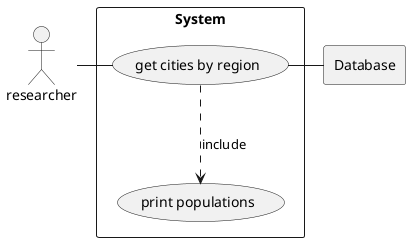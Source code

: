 @startuml

actor A as "researcher"

rectangle Database

rectangle System {
usecase UC1 as "get cities by region"
usecase UC2 as "print populations"

A - UC1
UC1 - Database
UC1 ..> UC2 : include
}

@enduml